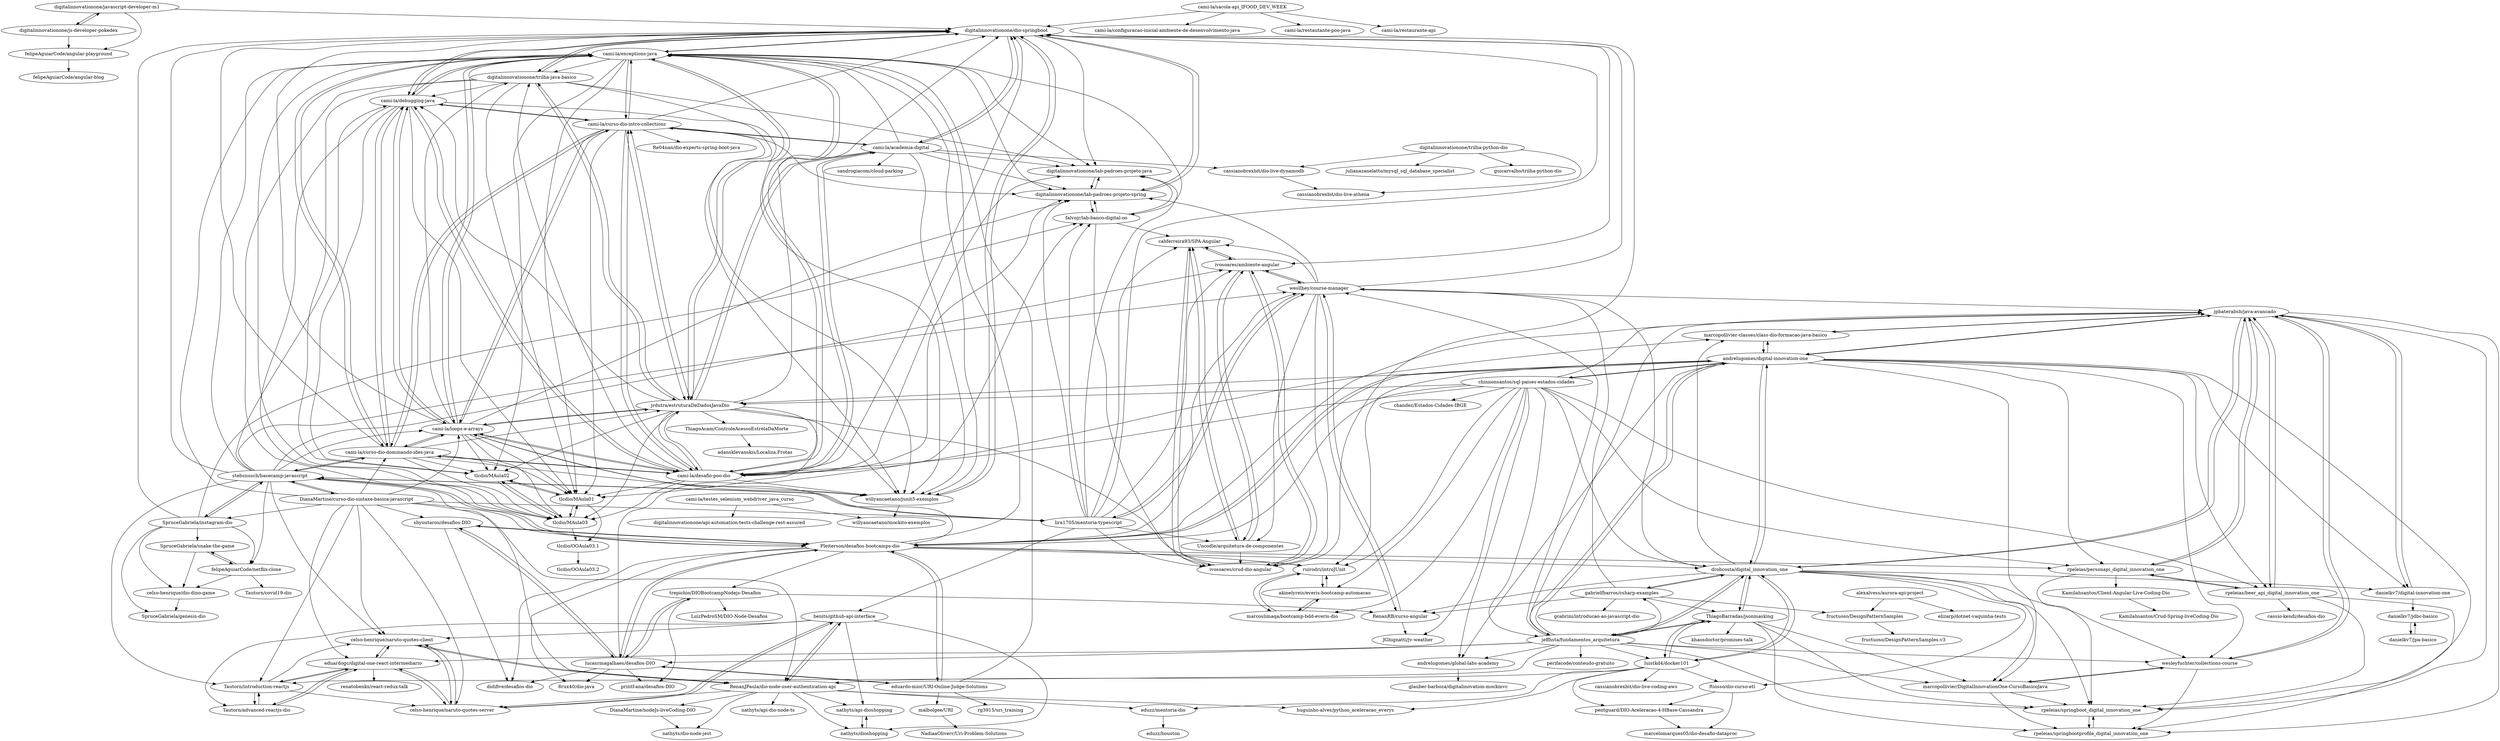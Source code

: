 digraph G {
"digitalinnovationone/javascript-developer-m1" -> "digitalinnovationone/js-developer-pokedex"
"digitalinnovationone/javascript-developer-m1" -> "felipeAguiarCode/angular-playground"
"digitalinnovationone/javascript-developer-m1" -> "digitalinnovationone/dio-springboot"
"cami-la/exceptions-java" -> "cami-la/debugging-java"
"cami-la/exceptions-java" -> "cami-la/curso-dio-intro-collections"
"cami-la/exceptions-java" -> "cami-la/loops-e-arrays"
"cami-la/exceptions-java" -> "digitalinnovationone/dio-springboot"
"cami-la/exceptions-java" -> "cami-la/desafio-poo-dio"
"cami-la/exceptions-java" -> "willyancaetano/junit5-exemplos"
"cami-la/exceptions-java" -> "digitalinnovationone/lab-padroes-projeto-spring"
"cami-la/exceptions-java" -> "tlcdio/MAula01"
"cami-la/exceptions-java" -> "cami-la/curso-dio-dominando-ides-java"
"cami-la/exceptions-java" -> "jrdutra/estruturaDeDadosJavaDio"
"cami-la/exceptions-java" -> "falvojr/lab-banco-digital-oo"
"cami-la/exceptions-java" -> "tlcdio/MAula03"
"cami-la/exceptions-java" -> "digitalinnovationone/lab-padroes-projeto-java"
"cami-la/exceptions-java" -> "tlcdio/MAula02"
"cami-la/exceptions-java" -> "digitalinnovationone/trilha-java-basico"
"SpruceGabriela/instagram-dio" -> "SpruceGabriela/snake-the-game"
"SpruceGabriela/instagram-dio" -> "felipeAguiarCode/netflix-clone"
"SpruceGabriela/instagram-dio" -> "stebsnusch/basecamp-javascript"
"SpruceGabriela/instagram-dio" -> "celso-henrique/dio-dino-game"
"SpruceGabriela/instagram-dio" -> "SpruceGabriela/genesis-dio"
"SpruceGabriela/instagram-dio" -> "falvojr/lab-banco-digital-oo"
"SpruceGabriela/instagram-dio" -> "digitalinnovationone/dio-springboot"
"jpbaterabsb/java-avancado" -> "marcopollivier-classes/class-dio-formacao-java-basico"
"jpbaterabsb/java-avancado" -> "danielkv7/digital-innovation-one"
"jpbaterabsb/java-avancado" -> "wesleyfuchter/collections-course"
"jpbaterabsb/java-avancado" -> "rpeleias/springboot_digital_innovation_one"
"jpbaterabsb/java-avancado" -> "rpeleias/personapi_digital_innovation_one"
"jpbaterabsb/java-avancado" -> "rpeleias/beer_api_digital_innovation_one"
"jpbaterabsb/java-avancado" -> "rpeleias/springbootprofile_digital_innovation_one"
"jpbaterabsb/java-avancado" -> "andrelugomes/digital-innovation-one"
"jpbaterabsb/java-avancado" -> "drobcosta/digital_innovation_one"
"digitalinnovationone/js-developer-pokedex" -> "digitalinnovationone/javascript-developer-m1"
"digitalinnovationone/js-developer-pokedex" -> "felipeAguiarCode/angular-playground"
"cami-la/curso-dio-dominando-ides-java" -> "cami-la/loops-e-arrays"
"cami-la/curso-dio-dominando-ides-java" -> "cami-la/exceptions-java"
"cami-la/curso-dio-dominando-ides-java" -> "cami-la/debugging-java"
"cami-la/curso-dio-dominando-ides-java" -> "cami-la/curso-dio-intro-collections"
"cami-la/curso-dio-dominando-ides-java" -> "cami-la/desafio-poo-dio"
"cami-la/curso-dio-dominando-ides-java" -> "tlcdio/MAula01"
"cami-la/curso-dio-dominando-ides-java" -> "jrdutra/estruturaDeDadosJavaDio"
"cami-la/curso-dio-dominando-ides-java" -> "stebsnusch/basecamp-javascript"
"cami-la/curso-dio-dominando-ides-java" -> "digitalinnovationone/dio-springboot"
"cami-la/curso-dio-dominando-ides-java" -> "willyancaetano/junit5-exemplos"
"cami-la/curso-dio-dominando-ides-java" -> "tlcdio/MAula03"
"cami-la/curso-dio-dominando-ides-java" -> "tlcdio/MAula02"
"marcopollivier-classes/class-dio-formacao-java-basico" -> "jpbaterabsb/java-avancado"
"marcopollivier-classes/class-dio-formacao-java-basico" -> "andrelugomes/digital-innovation-one"
"andrelugomes/digital-innovation-one" -> "marcopollivier-classes/class-dio-formacao-java-basico"
"andrelugomes/digital-innovation-one" -> "chinnonsantos/sql-paises-estados-cidades"
"andrelugomes/digital-innovation-one" -> "jpbaterabsb/java-avancado"
"andrelugomes/digital-innovation-one" -> "drobcosta/digital_innovation_one"
"andrelugomes/digital-innovation-one" -> "marcopollivier/DigitalInnovationOne-CursoBasicoJava"
"andrelugomes/digital-innovation-one" -> "jeffhsta/fundamentos_arquitetura"
"andrelugomes/digital-innovation-one" -> "rpeleias/springboot_digital_innovation_one"
"andrelugomes/digital-innovation-one" -> "rpeleias/personapi_digital_innovation_one"
"andrelugomes/digital-innovation-one" -> "ruirodri/introJUnit"
"andrelugomes/digital-innovation-one" -> "rpeleias/beer_api_digital_innovation_one"
"andrelugomes/digital-innovation-one" -> "wesleyfuchter/collections-course"
"andrelugomes/digital-innovation-one" -> "Pleiterson/desafios-bootcamps-dio"
"andrelugomes/digital-innovation-one" -> "jrdutra/estruturaDeDadosJavaDio"
"andrelugomes/digital-innovation-one" -> "andrelugomes/global-labs-academy"
"andrelugomes/digital-innovation-one" -> "danielkv7/digital-innovation-one"
"chinnonsantos/sql-paises-estados-cidades" -> "andrelugomes/digital-innovation-one"
"chinnonsantos/sql-paises-estados-cidades" -> "chandez/Estados-Cidades-IBGE" ["e"=1]
"chinnonsantos/sql-paises-estados-cidades" -> "rpeleias/beer_api_digital_innovation_one"
"chinnonsantos/sql-paises-estados-cidades" -> "jrdutra/estruturaDeDadosJavaDio"
"chinnonsantos/sql-paises-estados-cidades" -> "rpeleias/personapi_digital_innovation_one"
"chinnonsantos/sql-paises-estados-cidades" -> "ruirodri/introJUnit"
"chinnonsantos/sql-paises-estados-cidades" -> "jpbaterabsb/java-avancado"
"chinnonsantos/sql-paises-estados-cidades" -> "Pleiterson/desafios-bootcamps-dio"
"chinnonsantos/sql-paises-estados-cidades" -> "cami-la/desafio-poo-dio"
"chinnonsantos/sql-paises-estados-cidades" -> "akinelyreis/everis-bootcamp-automacao"
"chinnonsantos/sql-paises-estados-cidades" -> "jeffhsta/fundamentos_arquitetura"
"chinnonsantos/sql-paises-estados-cidades" -> "marcoslimaqa/bootcamp-bdd-everis-dio"
"chinnonsantos/sql-paises-estados-cidades" -> "drobcosta/digital_innovation_one"
"chinnonsantos/sql-paises-estados-cidades" -> "JGhignatti/jv-weather"
"chinnonsantos/sql-paises-estados-cidades" -> "andrelugomes/global-labs-academy"
"SpruceGabriela/snake-the-game" -> "felipeAguiarCode/netflix-clone"
"SpruceGabriela/snake-the-game" -> "celso-henrique/dio-dino-game"
"jeffhsta/fundamentos_arquitetura" -> "ThiagoBarradas/jsonmasking"
"jeffhsta/fundamentos_arquitetura" -> "drobcosta/digital_innovation_one"
"jeffhsta/fundamentos_arquitetura" -> "andrelugomes/digital-innovation-one"
"jeffhsta/fundamentos_arquitetura" -> "jpbaterabsb/java-avancado"
"jeffhsta/fundamentos_arquitetura" -> "luistkd4/docker101"
"jeffhsta/fundamentos_arquitetura" -> "gabrielfbarros/csharp-examples"
"jeffhsta/fundamentos_arquitetura" -> "marcopollivier/DigitalInnovationOne-CursoBasicoJava"
"jeffhsta/fundamentos_arquitetura" -> "Tautorn/introduction-reactjs"
"jeffhsta/fundamentos_arquitetura" -> "wesllhey/course-manager"
"jeffhsta/fundamentos_arquitetura" -> "perifacode/conteudo-gratuito" ["e"=1]
"jeffhsta/fundamentos_arquitetura" -> "wesleyfuchter/collections-course"
"jeffhsta/fundamentos_arquitetura" -> "rpeleias/springboot_digital_innovation_one"
"jeffhsta/fundamentos_arquitetura" -> "lucasrmagalhaes/desafios-DIO"
"jeffhsta/fundamentos_arquitetura" -> "andrelugomes/global-labs-academy"
"jeffhsta/fundamentos_arquitetura" -> "eduardogc/digital-one-react-intermediario"
"cami-la/desafio-poo-dio" -> "cami-la/exceptions-java"
"cami-la/desafio-poo-dio" -> "cami-la/debugging-java"
"cami-la/desafio-poo-dio" -> "cami-la/loops-e-arrays"
"cami-la/desafio-poo-dio" -> "cami-la/curso-dio-intro-collections"
"cami-la/desafio-poo-dio" -> "digitalinnovationone/dio-springboot"
"cami-la/desafio-poo-dio" -> "cami-la/academia-digital"
"cami-la/desafio-poo-dio" -> "jrdutra/estruturaDeDadosJavaDio"
"cami-la/desafio-poo-dio" -> "digitalinnovationone/lab-padroes-projeto-spring"
"cami-la/desafio-poo-dio" -> "tlcdio/MAula01"
"cami-la/desafio-poo-dio" -> "digitalinnovationone/trilha-java-basico"
"cami-la/desafio-poo-dio" -> "cami-la/curso-dio-dominando-ides-java"
"cami-la/desafio-poo-dio" -> "willyancaetano/junit5-exemplos"
"cami-la/desafio-poo-dio" -> "digitalinnovationone/lab-padroes-projeto-java"
"cami-la/desafio-poo-dio" -> "falvojr/lab-banco-digital-oo"
"cami-la/desafio-poo-dio" -> "tlcdio/MAula03"
"DianaMartine/curso-dio-sintaxe-basica-javascript" -> "stebsnusch/basecamp-javascript"
"DianaMartine/curso-dio-sintaxe-basica-javascript" -> "celso-henrique/naruto-quotes-client"
"DianaMartine/curso-dio-sintaxe-basica-javascript" -> "celso-henrique/naruto-quotes-server"
"DianaMartine/curso-dio-sintaxe-basica-javascript" -> "shyoutarou/desafios-DIO"
"DianaMartine/curso-dio-sintaxe-basica-javascript" -> "RenanJPaula/dio-node-user-authentication-api"
"DianaMartine/curso-dio-sintaxe-basica-javascript" -> "eduardogc/digital-one-react-intermediario"
"DianaMartine/curso-dio-sintaxe-basica-javascript" -> "Pleiterson/desafios-bootcamps-dio"
"DianaMartine/curso-dio-sintaxe-basica-javascript" -> "SpruceGabriela/instagram-dio"
"DianaMartine/curso-dio-sintaxe-basica-javascript" -> "lira1705/mentoria-typescript"
"DianaMartine/curso-dio-sintaxe-basica-javascript" -> "Tautorn/introduction-reactjs"
"DianaMartine/curso-dio-sintaxe-basica-javascript" -> "cami-la/loops-e-arrays"
"DianaMartine/curso-dio-sintaxe-basica-javascript" -> "cami-la/curso-dio-dominando-ides-java"
"DianaMartine/curso-dio-sintaxe-basica-javascript" -> "cami-la/exceptions-java"
"cassianobrexbit/dio-live-dynamodb" -> "cassianobrexbit/dio-live-athena"
"cami-la/curso-dio-intro-collections" -> "cami-la/exceptions-java"
"cami-la/curso-dio-intro-collections" -> "cami-la/debugging-java"
"cami-la/curso-dio-intro-collections" -> "cami-la/loops-e-arrays"
"cami-la/curso-dio-intro-collections" -> "cami-la/desafio-poo-dio"
"cami-la/curso-dio-intro-collections" -> "willyancaetano/junit5-exemplos"
"cami-la/curso-dio-intro-collections" -> "digitalinnovationone/dio-springboot"
"cami-la/curso-dio-intro-collections" -> "cami-la/curso-dio-dominando-ides-java"
"cami-la/curso-dio-intro-collections" -> "jrdutra/estruturaDeDadosJavaDio"
"cami-la/curso-dio-intro-collections" -> "digitalinnovationone/lab-padroes-projeto-spring"
"cami-la/curso-dio-intro-collections" -> "cami-la/academia-digital"
"cami-la/curso-dio-intro-collections" -> "tlcdio/MAula01"
"cami-la/curso-dio-intro-collections" -> "Re04nan/dio-experts-spring-boot-java"
"stebsnusch/basecamp-javascript" -> "DianaMartine/curso-dio-sintaxe-basica-javascript"
"stebsnusch/basecamp-javascript" -> "lira1705/mentoria-typescript"
"stebsnusch/basecamp-javascript" -> "wesllhey/course-manager"
"stebsnusch/basecamp-javascript" -> "digitalinnovationone/dio-springboot"
"stebsnusch/basecamp-javascript" -> "RenanJPaula/dio-node-user-authentication-api"
"stebsnusch/basecamp-javascript" -> "ivosoares/ambiente-angular"
"stebsnusch/basecamp-javascript" -> "cami-la/exceptions-java"
"stebsnusch/basecamp-javascript" -> "cami-la/debugging-java"
"stebsnusch/basecamp-javascript" -> "celso-henrique/naruto-quotes-client"
"stebsnusch/basecamp-javascript" -> "SpruceGabriela/instagram-dio"
"stebsnusch/basecamp-javascript" -> "cami-la/curso-dio-dominando-ides-java"
"stebsnusch/basecamp-javascript" -> "cami-la/loops-e-arrays"
"stebsnusch/basecamp-javascript" -> "Tautorn/introduction-reactjs"
"stebsnusch/basecamp-javascript" -> "felipeAguiarCode/netflix-clone"
"stebsnusch/basecamp-javascript" -> "Pleiterson/desafios-bootcamps-dio"
"tlcdio/MAula01" -> "tlcdio/MAula02"
"tlcdio/MAula01" -> "tlcdio/MAula03"
"tlcdio/MAula01" -> "tlcdio/OOAula03.1"
"falvojr/lab-banco-digital-oo" -> "digitalinnovationone/lab-padroes-projeto-java"
"falvojr/lab-banco-digital-oo" -> "digitalinnovationone/lab-padroes-projeto-spring"
"falvojr/lab-banco-digital-oo" -> "ivosoares/crud-dio-angular"
"falvojr/lab-banco-digital-oo" -> "cahferreira93/SPA-Angular"
"malbolgee/URI" -> "NadiaaOliverr/Uri-Problem-Solutions"
"digitalinnovationone/lab-padroes-projeto-spring" -> "digitalinnovationone/lab-padroes-projeto-java"
"digitalinnovationone/lab-padroes-projeto-spring" -> "digitalinnovationone/dio-springboot"
"digitalinnovationone/lab-padroes-projeto-spring" -> "falvojr/lab-banco-digital-oo"
"fructuoso/DesignPatternSamples" -> "fructuoso/DesignPatternSamples.v3"
"Pleiterson/desafios-bootcamps-dio" -> "lucasrmagalhaes/desafios-DIO"
"Pleiterson/desafios-bootcamps-dio" -> "eduardo-mior/URI-Online-Judge-Solutions"
"Pleiterson/desafios-bootcamps-dio" -> "shyoutarou/desafios-DIO"
"Pleiterson/desafios-bootcamps-dio" -> "jpbaterabsb/java-avancado"
"Pleiterson/desafios-bootcamps-dio" -> "andrelugomes/digital-innovation-one"
"Pleiterson/desafios-bootcamps-dio" -> "trepichio/DIOBootcampNodejs-Desafios"
"Pleiterson/desafios-bootcamps-dio" -> "didifive/desafios-dio"
"Pleiterson/desafios-bootcamps-dio" -> "drobcosta/digital_innovation_one"
"Pleiterson/desafios-bootcamps-dio" -> "8rux40/dio-java"
"Pleiterson/desafios-bootcamps-dio" -> "wesllhey/course-manager"
"Pleiterson/desafios-bootcamps-dio" -> "cami-la/exceptions-java"
"Pleiterson/desafios-bootcamps-dio" -> "stebsnusch/basecamp-javascript"
"Pleiterson/desafios-bootcamps-dio" -> "cami-la/loops-e-arrays"
"Pleiterson/desafios-bootcamps-dio" -> "rpeleias/personapi_digital_innovation_one"
"Pleiterson/desafios-bootcamps-dio" -> "ruirodri/introJUnit"
"ThiagoBarradas/jsonmasking" -> "drobcosta/digital_innovation_one"
"ThiagoBarradas/jsonmasking" -> "jeffhsta/fundamentos_arquitetura"
"ThiagoBarradas/jsonmasking" -> "rpeleias/springboot_digital_innovation_one"
"ThiagoBarradas/jsonmasking" -> "luistkd4/docker101"
"ThiagoBarradas/jsonmasking" -> "khaosdoctor/promises-talk"
"ThiagoBarradas/jsonmasking" -> "marcopollivier/DigitalInnovationOne-CursoBasicoJava"
"ThiagoBarradas/jsonmasking" -> "rpeleias/springbootprofile_digital_innovation_one"
"danielkv7/digital-innovation-one" -> "jpbaterabsb/java-avancado"
"danielkv7/digital-innovation-one" -> "danielkv7/jdbc-basico"
"eduardo-mior/URI-Online-Judge-Solutions" -> "Pleiterson/desafios-bootcamps-dio"
"eduardo-mior/URI-Online-Judge-Solutions" -> "lucasrmagalhaes/desafios-DIO"
"eduardo-mior/URI-Online-Judge-Solutions" -> "malbolgee/URI"
"eduardo-mior/URI-Online-Judge-Solutions" -> "cami-la/exceptions-java"
"eduardo-mior/URI-Online-Judge-Solutions" -> "rg3915/uri_training"
"rpeleias/beer_api_digital_innovation_one" -> "rpeleias/personapi_digital_innovation_one"
"rpeleias/beer_api_digital_innovation_one" -> "rpeleias/springbootprofile_digital_innovation_one"
"rpeleias/beer_api_digital_innovation_one" -> "rpeleias/springboot_digital_innovation_one"
"rpeleias/beer_api_digital_innovation_one" -> "cassio-kendi/desafios-dio"
"rpeleias/beer_api_digital_innovation_one" -> "jpbaterabsb/java-avancado"
"rpeleias/personapi_digital_innovation_one" -> "rpeleias/beer_api_digital_innovation_one"
"rpeleias/personapi_digital_innovation_one" -> "jpbaterabsb/java-avancado"
"rpeleias/personapi_digital_innovation_one" -> "rpeleias/springboot_digital_innovation_one"
"rpeleias/personapi_digital_innovation_one" -> "Kamilahsantos/Client-Angular-Live-Coding-Dio"
"rpeleias/springboot_digital_innovation_one" -> "rpeleias/springbootprofile_digital_innovation_one"
"rpeleias/springbootprofile_digital_innovation_one" -> "rpeleias/springboot_digital_innovation_one"
"celso-henrique/naruto-quotes-client" -> "celso-henrique/naruto-quotes-server"
"celso-henrique/naruto-quotes-client" -> "eduardogc/digital-one-react-intermediario"
"celso-henrique/naruto-quotes-client" -> "RenanJPaula/dio-node-user-authentication-api"
"akinelyreis/everis-bootcamp-automacao" -> "marcoslimaqa/bootcamp-bdd-everis-dio"
"akinelyreis/everis-bootcamp-automacao" -> "ruirodri/introJUnit"
"drobcosta/digital_innovation_one" -> "jpbaterabsb/java-avancado"
"drobcosta/digital_innovation_one" -> "andrelugomes/digital-innovation-one"
"drobcosta/digital_innovation_one" -> "ThiagoBarradas/jsonmasking"
"drobcosta/digital_innovation_one" -> "marcopollivier-classes/class-dio-formacao-java-basico"
"drobcosta/digital_innovation_one" -> "jeffhsta/fundamentos_arquitetura"
"drobcosta/digital_innovation_one" -> "gabrielfbarros/csharp-examples"
"drobcosta/digital_innovation_one" -> "luistkd4/docker101"
"drobcosta/digital_innovation_one" -> "RenanRB/curso-angular"
"drobcosta/digital_innovation_one" -> "ftiosso/dio-curso-etl"
"drobcosta/digital_innovation_one" -> "wesleyfuchter/collections-course"
"drobcosta/digital_innovation_one" -> "danielkv7/digital-innovation-one"
"drobcosta/digital_innovation_one" -> "wesllhey/course-manager"
"drobcosta/digital_innovation_one" -> "marcopollivier/DigitalInnovationOne-CursoBasicoJava"
"drobcosta/digital_innovation_one" -> "rpeleias/springboot_digital_innovation_one"
"cami-la/sacola-api_IFOOD_DEV_WEEK" -> "cami-la/configuracao-inicial-ambiente-de-desenvolvimento-java"
"cami-la/sacola-api_IFOOD_DEV_WEEK" -> "cami-la/restautante-poo-java"
"cami-la/sacola-api_IFOOD_DEV_WEEK" -> "digitalinnovationone/dio-springboot"
"cami-la/sacola-api_IFOOD_DEV_WEEK" -> "cami-la/restaurante-api"
"jrdutra/estruturaDeDadosJavaDio" -> "digitalinnovationone/trilha-java-basico"
"jrdutra/estruturaDeDadosJavaDio" -> "digitalinnovationone/dio-springboot"
"jrdutra/estruturaDeDadosJavaDio" -> "cami-la/exceptions-java"
"jrdutra/estruturaDeDadosJavaDio" -> "willyancaetano/junit5-exemplos"
"jrdutra/estruturaDeDadosJavaDio" -> "tlcdio/MAula01"
"jrdutra/estruturaDeDadosJavaDio" -> "cami-la/loops-e-arrays"
"jrdutra/estruturaDeDadosJavaDio" -> "cami-la/curso-dio-intro-collections"
"jrdutra/estruturaDeDadosJavaDio" -> "tlcdio/MAula02"
"jrdutra/estruturaDeDadosJavaDio" -> "tlcdio/MAula03"
"jrdutra/estruturaDeDadosJavaDio" -> "ruirodri/introJUnit"
"jrdutra/estruturaDeDadosJavaDio" -> "cami-la/debugging-java"
"jrdutra/estruturaDeDadosJavaDio" -> "cami-la/desafio-poo-dio"
"jrdutra/estruturaDeDadosJavaDio" -> "ThiagoAcam/ControleAcessoEstrelaDaMorte"
"jrdutra/estruturaDeDadosJavaDio" -> "cami-la/academia-digital"
"digitalinnovationone/dio-springboot" -> "willyancaetano/junit5-exemplos"
"digitalinnovationone/dio-springboot" -> "digitalinnovationone/lab-padroes-projeto-java"
"digitalinnovationone/dio-springboot" -> "digitalinnovationone/lab-padroes-projeto-spring"
"digitalinnovationone/dio-springboot" -> "cami-la/exceptions-java"
"digitalinnovationone/dio-springboot" -> "cami-la/debugging-java"
"digitalinnovationone/dio-springboot" -> "ivosoares/ambiente-angular"
"digitalinnovationone/dio-springboot" -> "digitalinnovationone/trilha-java-basico"
"digitalinnovationone/dio-springboot" -> "cami-la/academia-digital"
"digitalinnovationone/dio-springboot" -> "ivosoares/crud-dio-angular"
"digitalinnovationone/trilha-python-dio" -> "guicarvalho/trilha-python-dio"
"digitalinnovationone/trilha-python-dio" -> "cassianobrexbit/dio-live-dynamodb"
"digitalinnovationone/trilha-python-dio" -> "julianazanelatto/mysql_sql_database_specialist"
"digitalinnovationone/trilha-python-dio" -> "cassianobrexbit/dio-live-athena"
"lira1705/mentoria-typescript" -> "ivosoares/ambiente-angular"
"lira1705/mentoria-typescript" -> "wesllhey/course-manager"
"lira1705/mentoria-typescript" -> "Uncodle/arquitetura-de-componentes"
"lira1705/mentoria-typescript" -> "cahferreira93/SPA-Angular"
"lira1705/mentoria-typescript" -> "stebsnusch/basecamp-javascript"
"lira1705/mentoria-typescript" -> "digitalinnovationone/dio-springboot"
"lira1705/mentoria-typescript" -> "benits/github-api-interface"
"lira1705/mentoria-typescript" -> "ivosoares/crud-dio-angular"
"lira1705/mentoria-typescript" -> "falvojr/lab-banco-digital-oo"
"lira1705/mentoria-typescript" -> "digitalinnovationone/lab-padroes-projeto-spring"
"lira1705/mentoria-typescript" -> "digitalinnovationone/lab-padroes-projeto-java"
"cami-la/academia-digital" -> "digitalinnovationone/dio-springboot"
"cami-la/academia-digital" -> "digitalinnovationone/lab-padroes-projeto-spring"
"cami-la/academia-digital" -> "willyancaetano/junit5-exemplos"
"cami-la/academia-digital" -> "cami-la/desafio-poo-dio"
"cami-la/academia-digital" -> "sandrogiacom/cloud-parking"
"cami-la/academia-digital" -> "cassianobrexbit/dio-live-dynamodb"
"cami-la/academia-digital" -> "cami-la/curso-dio-intro-collections"
"cami-la/academia-digital" -> "cami-la/exceptions-java"
"cami-la/academia-digital" -> "jrdutra/estruturaDeDadosJavaDio"
"cami-la/academia-digital" -> "digitalinnovationone/lab-padroes-projeto-java"
"cami-la/loops-e-arrays" -> "cami-la/exceptions-java"
"cami-la/loops-e-arrays" -> "cami-la/debugging-java"
"cami-la/loops-e-arrays" -> "cami-la/curso-dio-intro-collections"
"cami-la/loops-e-arrays" -> "cami-la/desafio-poo-dio"
"cami-la/loops-e-arrays" -> "cami-la/curso-dio-dominando-ides-java"
"cami-la/loops-e-arrays" -> "tlcdio/MAula01"
"cami-la/loops-e-arrays" -> "jrdutra/estruturaDeDadosJavaDio"
"cami-la/loops-e-arrays" -> "digitalinnovationone/dio-springboot"
"cami-la/loops-e-arrays" -> "digitalinnovationone/trilha-java-basico"
"cami-la/loops-e-arrays" -> "tlcdio/MAula03"
"cami-la/loops-e-arrays" -> "tlcdio/MAula02"
"cami-la/loops-e-arrays" -> "willyancaetano/junit5-exemplos"
"cami-la/loops-e-arrays" -> "digitalinnovationone/lab-padroes-projeto-spring"
"shyoutarou/desafios-DIO" -> "Pleiterson/desafios-bootcamps-dio"
"shyoutarou/desafios-DIO" -> "lucasrmagalhaes/desafios-DIO"
"shyoutarou/desafios-DIO" -> "didifive/desafios-dio"
"ThiagoAcam/ControleAcessoEstrelaDaMorte" -> "adansklevanskis/Localiza.Frotas"
"marcoslimaqa/bootcamp-bdd-everis-dio" -> "akinelyreis/everis-bootcamp-automacao"
"marcoslimaqa/bootcamp-bdd-everis-dio" -> "ruirodri/introJUnit"
"lucasrmagalhaes/desafios-DIO" -> "Pleiterson/desafios-bootcamps-dio"
"lucasrmagalhaes/desafios-DIO" -> "trepichio/DIOBootcampNodejs-Desafios"
"lucasrmagalhaes/desafios-DIO" -> "8rux40/dio-java"
"lucasrmagalhaes/desafios-DIO" -> "shyoutarou/desafios-DIO"
"lucasrmagalhaes/desafios-DIO" -> "printf-ana/desafios-DIO"
"lucasrmagalhaes/desafios-DIO" -> "marcopollivier-classes/class-dio-formacao-java-basico"
"lucasrmagalhaes/desafios-DIO" -> "eduardo-mior/URI-Online-Judge-Solutions"
"lucasrmagalhaes/desafios-DIO" -> "didifive/desafios-dio"
"danielkv7/jdbc-basico" -> "danielkv7/jpa-basico"
"danielkv7/jpa-basico" -> "danielkv7/jdbc-basico"
"RenanJPaula/dio-node-user-authentication-api" -> "nathyts/api-dioshopping"
"RenanJPaula/dio-node-user-authentication-api" -> "celso-henrique/naruto-quotes-server"
"RenanJPaula/dio-node-user-authentication-api" -> "celso-henrique/naruto-quotes-client"
"RenanJPaula/dio-node-user-authentication-api" -> "benits/github-api-interface"
"RenanJPaula/dio-node-user-authentication-api" -> "DianaMartine/nodeJs-liveCoding-DIO"
"RenanJPaula/dio-node-user-authentication-api" -> "nathyts/dioshopping"
"RenanJPaula/dio-node-user-authentication-api" -> "eduzz/mentoria-dio"
"RenanJPaula/dio-node-user-authentication-api" -> "huguinho-alves/python_aceleracao_everys"
"RenanJPaula/dio-node-user-authentication-api" -> "nathyts/api-dio-node-ts"
"RenanJPaula/dio-node-user-authentication-api" -> "nathyts/dio-node-jest"
"wesllhey/course-manager" -> "RenanRB/curso-angular"
"wesllhey/course-manager" -> "ivosoares/ambiente-angular"
"wesllhey/course-manager" -> "cahferreira93/SPA-Angular"
"wesllhey/course-manager" -> "Uncodle/arquitetura-de-componentes"
"wesllhey/course-manager" -> "lira1705/mentoria-typescript"
"wesllhey/course-manager" -> "ivosoares/crud-dio-angular"
"wesllhey/course-manager" -> "digitalinnovationone/dio-springboot"
"wesllhey/course-manager" -> "jpbaterabsb/java-avancado"
"wesllhey/course-manager" -> "digitalinnovationone/lab-padroes-projeto-spring"
"eduzz/mentoria-dio" -> "eduzz/houston"
"digitalinnovationone/trilha-java-basico" -> "willyancaetano/junit5-exemplos"
"digitalinnovationone/trilha-java-basico" -> "digitalinnovationone/dio-springboot"
"digitalinnovationone/trilha-java-basico" -> "tlcdio/MAula03"
"digitalinnovationone/trilha-java-basico" -> "jrdutra/estruturaDeDadosJavaDio"
"digitalinnovationone/trilha-java-basico" -> "tlcdio/MAula01"
"digitalinnovationone/trilha-java-basico" -> "tlcdio/MAula02"
"digitalinnovationone/trilha-java-basico" -> "digitalinnovationone/lab-padroes-projeto-java"
"digitalinnovationone/trilha-java-basico" -> "cami-la/debugging-java"
"ivosoares/ambiente-angular" -> "cahferreira93/SPA-Angular"
"ivosoares/ambiente-angular" -> "ivosoares/crud-dio-angular"
"ivosoares/ambiente-angular" -> "Uncodle/arquitetura-de-componentes"
"ivosoares/ambiente-angular" -> "wesllhey/course-manager"
"ruirodri/introJUnit" -> "akinelyreis/everis-bootcamp-automacao"
"ruirodri/introJUnit" -> "marcoslimaqa/bootcamp-bdd-everis-dio"
"RenanRB/curso-angular" -> "wesllhey/course-manager"
"RenanRB/curso-angular" -> "JGhignatti/jv-weather"
"cami-la/debugging-java" -> "cami-la/exceptions-java"
"cami-la/debugging-java" -> "cami-la/loops-e-arrays"
"cami-la/debugging-java" -> "cami-la/curso-dio-intro-collections"
"cami-la/debugging-java" -> "cami-la/desafio-poo-dio"
"cami-la/debugging-java" -> "digitalinnovationone/dio-springboot"
"cami-la/debugging-java" -> "tlcdio/MAula01"
"cami-la/debugging-java" -> "willyancaetano/junit5-exemplos"
"cami-la/debugging-java" -> "tlcdio/MAula02"
"cami-la/debugging-java" -> "cami-la/curso-dio-dominando-ides-java"
"cami-la/debugging-java" -> "tlcdio/MAula03"
"gabrielfbarros/csharp-examples" -> "drobcosta/digital_innovation_one"
"gabrielfbarros/csharp-examples" -> "wesllhey/course-manager"
"gabrielfbarros/csharp-examples" -> "fructuoso/DesignPatternSamples"
"gabrielfbarros/csharp-examples" -> "RenanRB/curso-angular"
"gabrielfbarros/csharp-examples" -> "gcabrini/introducao-ao-javascript-dio"
"gabrielfbarros/csharp-examples" -> "ThiagoBarradas/jsonmasking"
"DianaMartine/nodeJs-liveCoding-DIO" -> "nathyts/dio-node-jest"
"tlcdio/MAula02" -> "tlcdio/MAula03"
"tlcdio/MAula02" -> "tlcdio/MAula01"
"tlcdio/MAula03" -> "tlcdio/MAula02"
"tlcdio/MAula03" -> "tlcdio/MAula01"
"tlcdio/MAula03" -> "tlcdio/OOAula03.1"
"digitalinnovationone/lab-padroes-projeto-java" -> "digitalinnovationone/lab-padroes-projeto-spring"
"willyancaetano/junit5-exemplos" -> "digitalinnovationone/dio-springboot"
"willyancaetano/junit5-exemplos" -> "willyancaetano/mockito-exemplos"
"luistkd4/docker101" -> "RenanJPaula/dio-node-user-authentication-api"
"luistkd4/docker101" -> "cassianobrexbit/dio-live-coding-aws"
"luistkd4/docker101" -> "pentguard/DIO-Aceleracao-4-HBase-Cassandra"
"luistkd4/docker101" -> "ftiosso/dio-curso-etl"
"luistkd4/docker101" -> "ThiagoBarradas/jsonmasking"
"luistkd4/docker101" -> "eduzz/mentoria-dio"
"luistkd4/docker101" -> "huguinho-alves/python_aceleracao_everys"
"luistkd4/docker101" -> "drobcosta/digital_innovation_one"
"cahferreira93/SPA-Angular" -> "ivosoares/crud-dio-angular"
"cahferreira93/SPA-Angular" -> "Uncodle/arquitetura-de-componentes"
"cahferreira93/SPA-Angular" -> "ivosoares/ambiente-angular"
"Kamilahsantos/Client-Angular-Live-Coding-Dio" -> "Kamilahsantos/Crud-Spring-liveCoding-Dio"
"Tautorn/advanced-reactjs-dio" -> "Tautorn/introduction-reactjs"
"Tautorn/advanced-reactjs-dio" -> "eduardogc/digital-one-react-intermediario"
"Tautorn/introduction-reactjs" -> "eduardogc/digital-one-react-intermediario"
"Tautorn/introduction-reactjs" -> "Tautorn/advanced-reactjs-dio"
"Tautorn/introduction-reactjs" -> "celso-henrique/naruto-quotes-server"
"Tautorn/introduction-reactjs" -> "celso-henrique/naruto-quotes-client"
"celso-henrique/naruto-quotes-server" -> "celso-henrique/naruto-quotes-client"
"celso-henrique/naruto-quotes-server" -> "eduardogc/digital-one-react-intermediario"
"celso-henrique/naruto-quotes-server" -> "benits/github-api-interface"
"eduardogc/digital-one-react-intermediario" -> "Tautorn/introduction-reactjs"
"eduardogc/digital-one-react-intermediario" -> "celso-henrique/naruto-quotes-server"
"eduardogc/digital-one-react-intermediario" -> "Tautorn/advanced-reactjs-dio"
"eduardogc/digital-one-react-intermediario" -> "celso-henrique/naruto-quotes-client"
"eduardogc/digital-one-react-intermediario" -> "renatobenks/react-redux-talk"
"alexalvess/aurora-api-project" -> "fructuoso/DesignPatternSamples"
"alexalvess/aurora-api-project" -> "elizarp/dotnet-vaquinha-tests"
"felipeAguiarCode/netflix-clone" -> "SpruceGabriela/snake-the-game"
"felipeAguiarCode/netflix-clone" -> "Tautorn/covid19-dio"
"felipeAguiarCode/netflix-clone" -> "celso-henrique/dio-dino-game"
"ivosoares/crud-dio-angular" -> "cahferreira93/SPA-Angular"
"ivosoares/crud-dio-angular" -> "ivosoares/ambiente-angular"
"Uncodle/arquitetura-de-componentes" -> "cahferreira93/SPA-Angular"
"Uncodle/arquitetura-de-componentes" -> "ivosoares/crud-dio-angular"
"Uncodle/arquitetura-de-componentes" -> "ivosoares/ambiente-angular"
"trepichio/DIOBootcampNodejs-Desafios" -> "printf-ana/desafios-DIO"
"trepichio/DIOBootcampNodejs-Desafios" -> "lucasrmagalhaes/desafios-DIO"
"trepichio/DIOBootcampNodejs-Desafios" -> "LuizPedroSM/DIO-Node-Desafios"
"trepichio/DIOBootcampNodejs-Desafios" -> "RenanRB/curso-angular"
"tlcdio/OOAula03.1" -> "tlcdio/OOAula03.2"
"wesleyfuchter/collections-course" -> "marcopollivier/DigitalInnovationOne-CursoBasicoJava"
"wesleyfuchter/collections-course" -> "rpeleias/springbootprofile_digital_innovation_one"
"wesleyfuchter/collections-course" -> "jpbaterabsb/java-avancado"
"celso-henrique/dio-dino-game" -> "SpruceGabriela/genesis-dio"
"ftiosso/dio-curso-etl" -> "marcelomarques05/dio-desafio-dataproc"
"ftiosso/dio-curso-etl" -> "pentguard/DIO-Aceleracao-4-HBase-Cassandra"
"felipeAguiarCode/angular-playground" -> "felipeAguiarCode/angular-blog"
"andrelugomes/global-labs-academy" -> "glauber-barboza/digitalinovation-mockmvc"
"marcopollivier/DigitalInnovationOne-CursoBasicoJava" -> "wesleyfuchter/collections-course"
"marcopollivier/DigitalInnovationOne-CursoBasicoJava" -> "rpeleias/springbootprofile_digital_innovation_one"
"marcopollivier/DigitalInnovationOne-CursoBasicoJava" -> "rpeleias/springboot_digital_innovation_one"
"pentguard/DIO-Aceleracao-4-HBase-Cassandra" -> "marcelomarques05/dio-desafio-dataproc"
"cami-la/testes_selenium_webdriver_java_curso" -> "digitalinnovationone/api-automation-tests-challenge-rest-assured"
"cami-la/testes_selenium_webdriver_java_curso" -> "willyancaetano/mockito-exemplos"
"benits/github-api-interface" -> "celso-henrique/naruto-quotes-server"
"benits/github-api-interface" -> "nathyts/api-dioshopping"
"benits/github-api-interface" -> "celso-henrique/naruto-quotes-client"
"benits/github-api-interface" -> "nathyts/dioshopping"
"benits/github-api-interface" -> "RenanJPaula/dio-node-user-authentication-api"
"benits/github-api-interface" -> "Tautorn/advanced-reactjs-dio"
"nathyts/dioshopping" -> "nathyts/api-dioshopping"
"nathyts/api-dioshopping" -> "nathyts/dioshopping"
"digitalinnovationone/javascript-developer-m1" ["l"="10.955,-45.54"]
"digitalinnovationone/js-developer-pokedex" ["l"="10.985,-45.543"]
"felipeAguiarCode/angular-playground" ["l"="10.996,-45.53"]
"digitalinnovationone/dio-springboot" ["l"="10.842,-45.553"]
"cami-la/exceptions-java" ["l"="10.832,-45.536"]
"cami-la/debugging-java" ["l"="10.861,-45.529"]
"cami-la/curso-dio-intro-collections" ["l"="10.868,-45.543"]
"cami-la/loops-e-arrays" ["l"="10.844,-45.515"]
"cami-la/desafio-poo-dio" ["l"="10.848,-45.542"]
"willyancaetano/junit5-exemplos" ["l"="10.868,-45.553"]
"digitalinnovationone/lab-padroes-projeto-spring" ["l"="10.822,-45.553"]
"tlcdio/MAula01" ["l"="10.88,-45.519"]
"cami-la/curso-dio-dominando-ides-java" ["l"="10.826,-45.525"]
"jrdutra/estruturaDeDadosJavaDio" ["l"="10.846,-45.529"]
"falvojr/lab-banco-digital-oo" ["l"="10.816,-45.567"]
"tlcdio/MAula03" ["l"="10.868,-45.516"]
"digitalinnovationone/lab-padroes-projeto-java" ["l"="10.837,-45.563"]
"tlcdio/MAula02" ["l"="10.865,-45.508"]
"digitalinnovationone/trilha-java-basico" ["l"="10.878,-45.534"]
"SpruceGabriela/instagram-dio" ["l"="10.805,-45.583"]
"SpruceGabriela/snake-the-game" ["l"="10.79,-45.615"]
"felipeAguiarCode/netflix-clone" ["l"="10.787,-45.6"]
"stebsnusch/basecamp-javascript" ["l"="10.794,-45.545"]
"celso-henrique/dio-dino-game" ["l"="10.809,-45.612"]
"SpruceGabriela/genesis-dio" ["l"="10.825,-45.607"]
"jpbaterabsb/java-avancado" ["l"="10.721,-45.49"]
"marcopollivier-classes/class-dio-formacao-java-basico" ["l"="10.735,-45.478"]
"danielkv7/digital-innovation-one" ["l"="10.688,-45.503"]
"wesleyfuchter/collections-course" ["l"="10.703,-45.49"]
"rpeleias/springboot_digital_innovation_one" ["l"="10.702,-45.483"]
"rpeleias/personapi_digital_innovation_one" ["l"="10.729,-45.47"]
"rpeleias/beer_api_digital_innovation_one" ["l"="10.711,-45.472"]
"rpeleias/springbootprofile_digital_innovation_one" ["l"="10.687,-45.478"]
"andrelugomes/digital-innovation-one" ["l"="10.738,-45.495"]
"drobcosta/digital_innovation_one" ["l"="10.706,-45.502"]
"chinnonsantos/sql-paises-estados-cidades" ["l"="10.762,-45.504"]
"marcopollivier/DigitalInnovationOne-CursoBasicoJava" ["l"="10.688,-45.49"]
"jeffhsta/fundamentos_arquitetura" ["l"="10.713,-45.514"]
"ruirodri/introJUnit" ["l"="10.795,-45.504"]
"Pleiterson/desafios-bootcamps-dio" ["l"="10.777,-45.494"]
"andrelugomes/global-labs-academy" ["l"="10.735,-45.52"]
"chandez/Estados-Cidades-IBGE" ["l"="10.165,-46.005"]
"akinelyreis/everis-bootcamp-automacao" ["l"="10.809,-45.494"]
"marcoslimaqa/bootcamp-bdd-everis-dio" ["l"="10.797,-45.492"]
"JGhignatti/jv-weather" ["l"="10.753,-45.486"]
"ThiagoBarradas/jsonmasking" ["l"="10.674,-45.501"]
"luistkd4/docker101" ["l"="10.668,-45.528"]
"gabrielfbarros/csharp-examples" ["l"="10.683,-45.517"]
"Tautorn/introduction-reactjs" ["l"="10.738,-45.545"]
"wesllhey/course-manager" ["l"="10.758,-45.535"]
"perifacode/conteudo-gratuito" ["l"="12.779,-44.442"]
"lucasrmagalhaes/desafios-DIO" ["l"="10.771,-45.469"]
"eduardogc/digital-one-react-intermediario" ["l"="10.721,-45.548"]
"cami-la/academia-digital" ["l"="10.86,-45.564"]
"DianaMartine/curso-dio-sintaxe-basica-javascript" ["l"="10.775,-45.537"]
"celso-henrique/naruto-quotes-client" ["l"="10.743,-45.559"]
"celso-henrique/naruto-quotes-server" ["l"="10.73,-45.562"]
"shyoutarou/desafios-DIO" ["l"="10.787,-45.481"]
"RenanJPaula/dio-node-user-authentication-api" ["l"="10.71,-45.568"]
"lira1705/mentoria-typescript" ["l"="10.79,-45.56"]
"cassianobrexbit/dio-live-dynamodb" ["l"="10.888,-45.619"]
"cassianobrexbit/dio-live-athena" ["l"="10.897,-45.638"]
"Re04nan/dio-experts-spring-boot-java" ["l"="10.915,-45.531"]
"ivosoares/ambiente-angular" ["l"="10.774,-45.558"]
"tlcdio/OOAula03.1" ["l"="10.905,-45.501"]
"ivosoares/crud-dio-angular" ["l"="10.791,-45.568"]
"cahferreira93/SPA-Angular" ["l"="10.777,-45.571"]
"malbolgee/URI" ["l"="10.838,-45.433"]
"NadiaaOliverr/Uri-Problem-Solutions" ["l"="10.85,-45.415"]
"fructuoso/DesignPatternSamples" ["l"="10.603,-45.507"]
"fructuoso/DesignPatternSamples.v3" ["l"="10.583,-45.504"]
"eduardo-mior/URI-Online-Judge-Solutions" ["l"="10.814,-45.471"]
"trepichio/DIOBootcampNodejs-Desafios" ["l"="10.753,-45.457"]
"didifive/desafios-dio" ["l"="10.793,-45.468"]
"8rux40/dio-java" ["l"="10.786,-45.455"]
"khaosdoctor/promises-talk" ["l"="10.642,-45.482"]
"danielkv7/jdbc-basico" ["l"="10.636,-45.533"]
"rg3915/uri_training" ["l"="10.836,-45.453"]
"cassio-kendi/desafios-dio" ["l"="10.683,-45.449"]
"Kamilahsantos/Client-Angular-Live-Coding-Dio" ["l"="10.71,-45.437"]
"RenanRB/curso-angular" ["l"="10.735,-45.509"]
"ftiosso/dio-curso-etl" ["l"="10.648,-45.505"]
"cami-la/sacola-api_IFOOD_DEV_WEEK" ["l"="10.925,-45.583"]
"cami-la/configuracao-inicial-ambiente-de-desenvolvimento-java" ["l"="10.961,-45.584"]
"cami-la/restautante-poo-java" ["l"="10.953,-45.596"]
"cami-la/restaurante-api" ["l"="10.937,-45.598"]
"ThiagoAcam/ControleAcessoEstrelaDaMorte" ["l"="10.916,-45.547"]
"digitalinnovationone/trilha-python-dio" ["l"="10.907,-45.656"]
"guicarvalho/trilha-python-dio" ["l"="10.905,-45.676"]
"julianazanelatto/mysql_sql_database_specialist" ["l"="10.928,-45.67"]
"Uncodle/arquitetura-de-componentes" ["l"="10.763,-45.568"]
"benits/github-api-interface" ["l"="10.731,-45.577"]
"sandrogiacom/cloud-parking" ["l"="10.877,-45.588"]
"adansklevanskis/Localiza.Frotas" ["l"="10.945,-45.559"]
"printf-ana/desafios-DIO" ["l"="10.766,-45.44"]
"danielkv7/jpa-basico" ["l"="10.614,-45.544"]
"nathyts/api-dioshopping" ["l"="10.707,-45.588"]
"DianaMartine/nodeJs-liveCoding-DIO" ["l"="10.68,-45.594"]
"nathyts/dioshopping" ["l"="10.717,-45.595"]
"eduzz/mentoria-dio" ["l"="10.659,-45.563"]
"huguinho-alves/python_aceleracao_everys" ["l"="10.67,-45.553"]
"nathyts/api-dio-node-ts" ["l"="10.692,-45.585"]
"nathyts/dio-node-jest" ["l"="10.68,-45.581"]
"eduzz/houston" ["l"="10.632,-45.577"]
"gcabrini/introducao-ao-javascript-dio" ["l"="10.648,-45.522"]
"willyancaetano/mockito-exemplos" ["l"="10.901,-45.588"]
"cassianobrexbit/dio-live-coding-aws" ["l"="10.619,-45.531"]
"pentguard/DIO-Aceleracao-4-HBase-Cassandra" ["l"="10.634,-45.514"]
"Kamilahsantos/Crud-Spring-liveCoding-Dio" ["l"="10.699,-45.419"]
"Tautorn/advanced-reactjs-dio" ["l"="10.713,-45.558"]
"renatobenks/react-redux-talk" ["l"="10.686,-45.563"]
"alexalvess/aurora-api-project" ["l"="10.553,-45.501"]
"elizarp/dotnet-vaquinha-tests" ["l"="10.525,-45.498"]
"Tautorn/covid19-dio" ["l"="10.771,-45.623"]
"LuizPedroSM/DIO-Node-Desafios" ["l"="10.743,-45.436"]
"tlcdio/OOAula03.2" ["l"="10.928,-45.486"]
"marcelomarques05/dio-desafio-dataproc" ["l"="10.623,-45.501"]
"felipeAguiarCode/angular-blog" ["l"="11.019,-45.526"]
"glauber-barboza/digitalinovation-mockmvc" ["l"="10.715,-45.531"]
"cami-la/testes_selenium_webdriver_java_curso" ["l"="10.929,-45.614"]
"digitalinnovationone/api-automation-tests-challenge-rest-assured" ["l"="10.951,-45.628"]
}